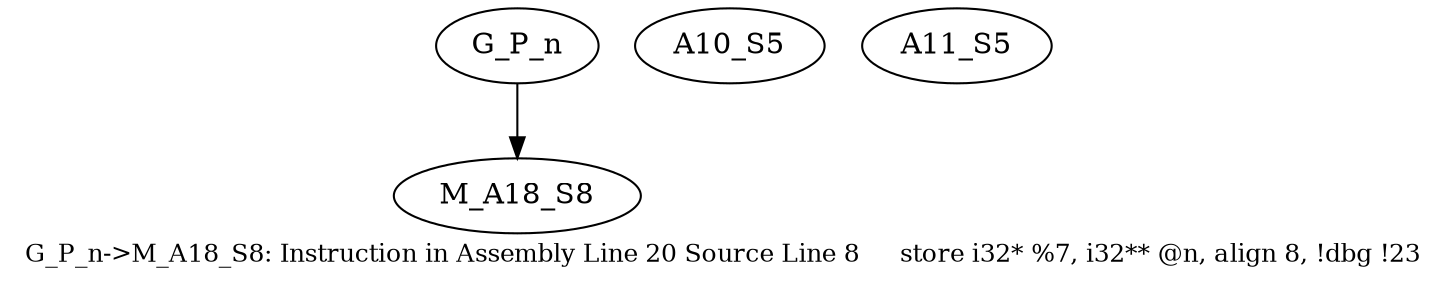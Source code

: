 digraph{
	node [ ]
	edge [ ]
	G_P_n [ ]
	A10_S5 [ ]
	A11_S5 [ ]
	M_A18_S8 [ ]
	G_P_n -> M_A18_S8 [ ]
	label = "G_P_n->M_A18_S8: Instruction in Assembly Line 20 Source Line 8	store i32* %7, i32** @n, align 8, !dbg !23"	fontsize = "12"
}